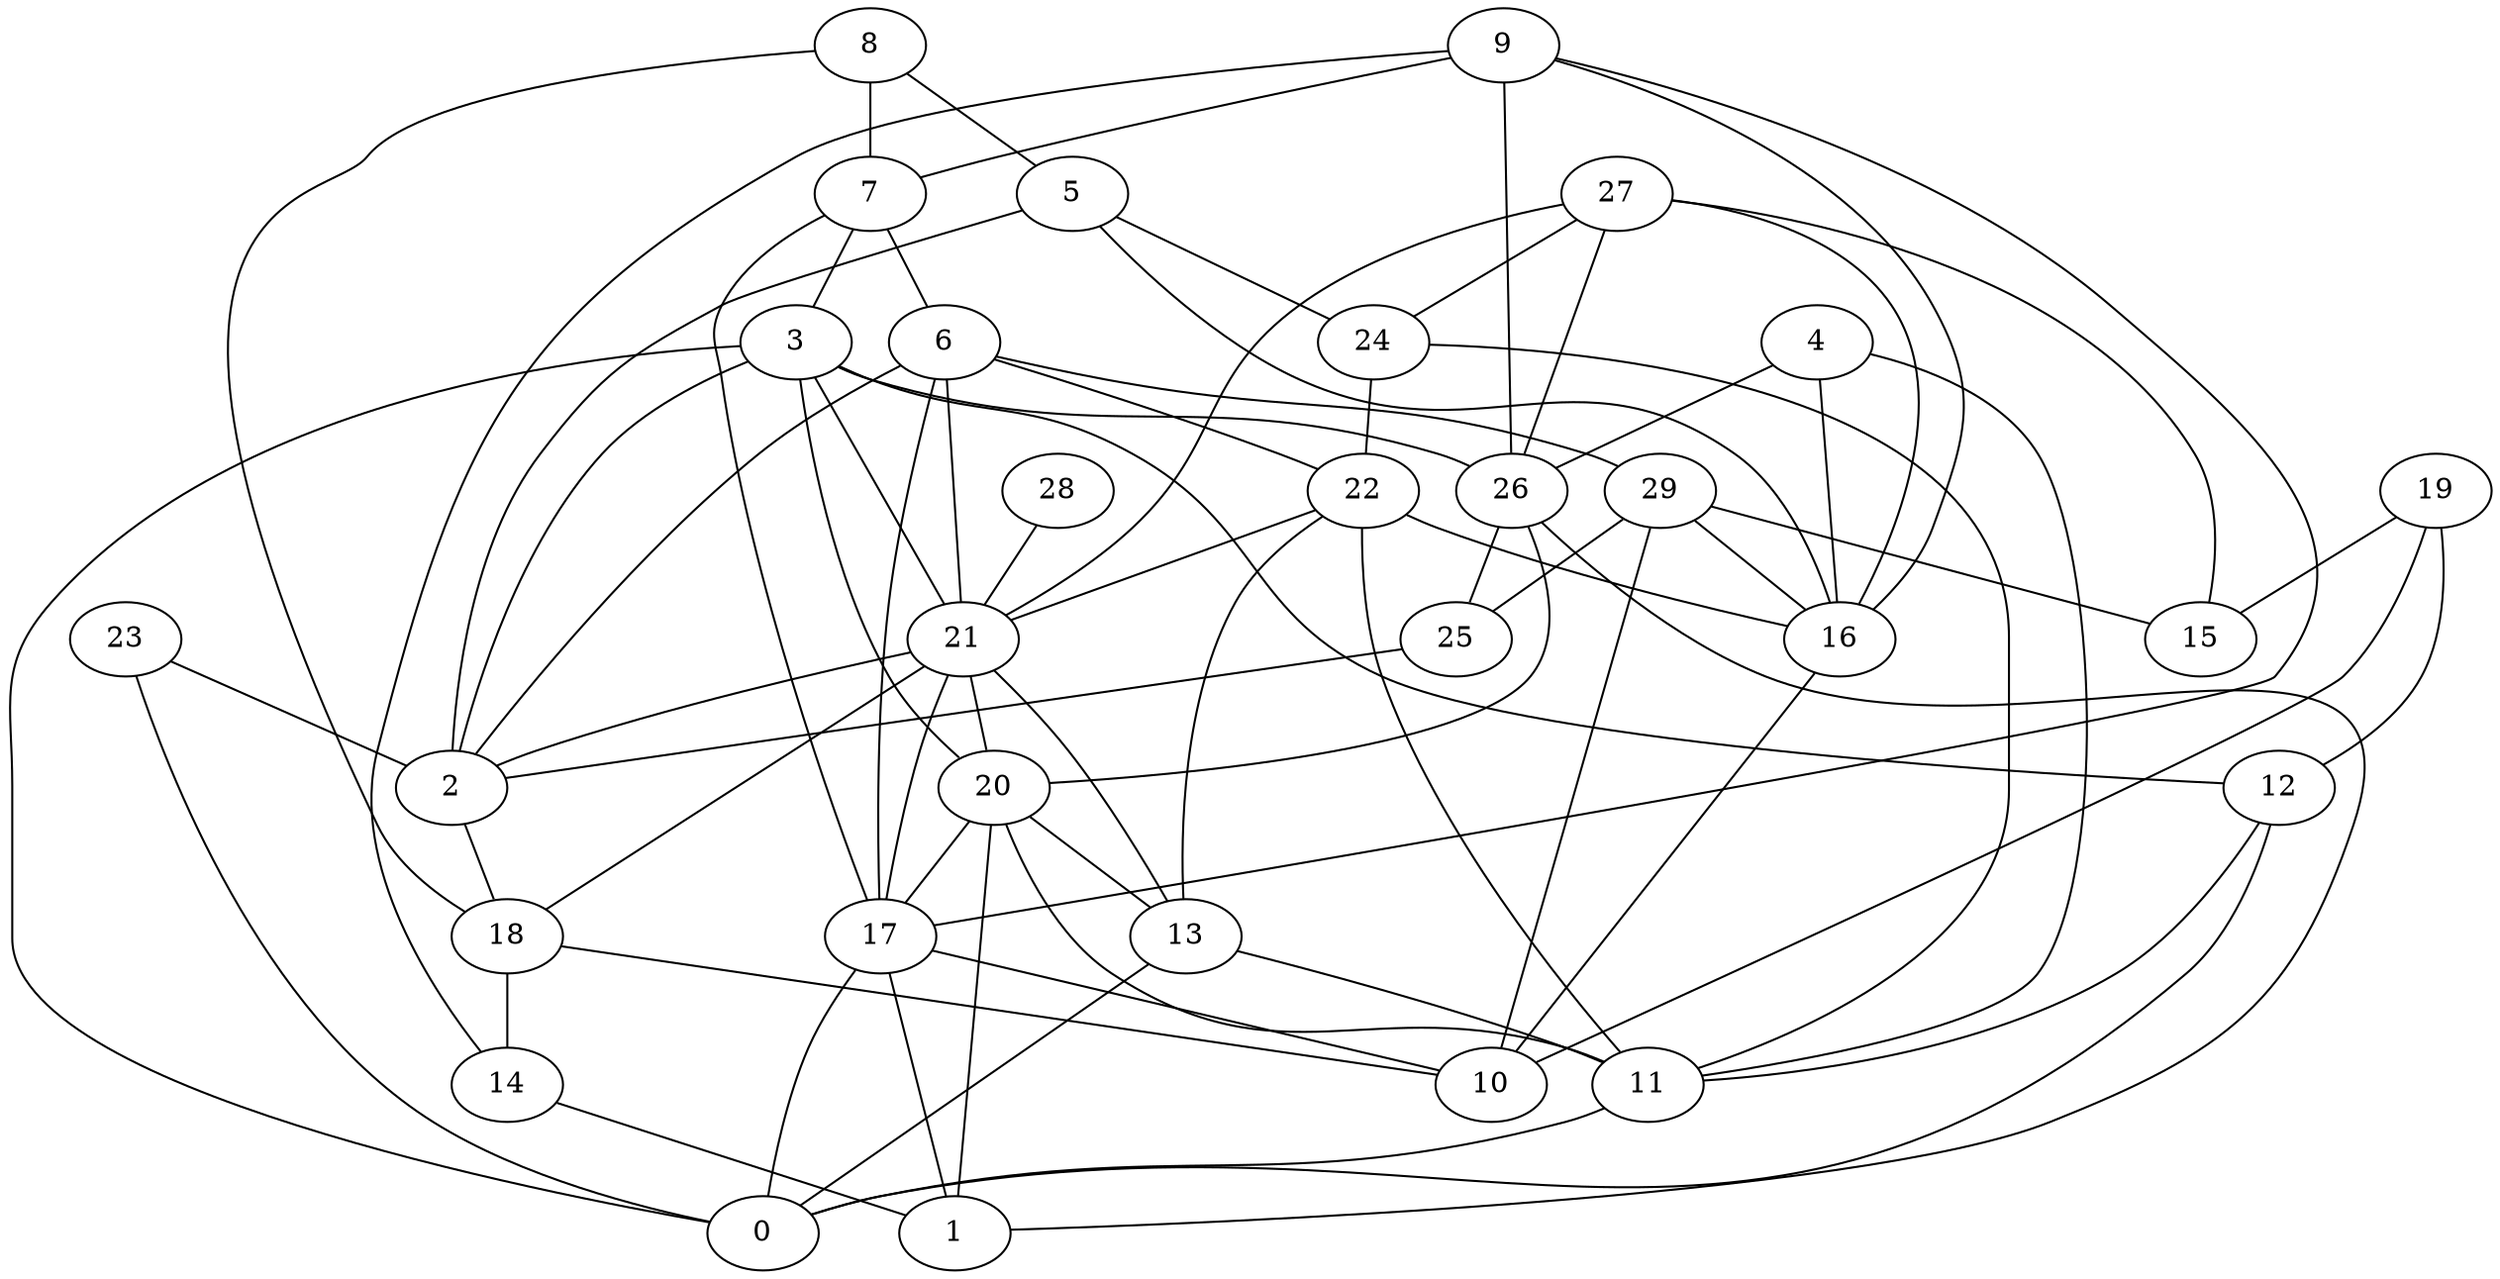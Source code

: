 digraph GG_graph {

subgraph G_graph {
edge [color = black]
"20" -> "1" [dir = none]
"13" -> "11" [dir = none]
"29" -> "15" [dir = none]
"19" -> "15" [dir = none]
"19" -> "12" [dir = none]
"28" -> "21" [dir = none]
"9" -> "14" [dir = none]
"9" -> "17" [dir = none]
"9" -> "26" [dir = none]
"17" -> "10" [dir = none]
"12" -> "0" [dir = none]
"6" -> "22" [dir = none]
"3" -> "12" [dir = none]
"3" -> "26" [dir = none]
"3" -> "21" [dir = none]
"21" -> "13" [dir = none]
"21" -> "18" [dir = none]
"21" -> "2" [dir = none]
"23" -> "2" [dir = none]
"26" -> "25" [dir = none]
"26" -> "1" [dir = none]
"8" -> "5" [dir = none]
"8" -> "7" [dir = none]
"7" -> "6" [dir = none]
"7" -> "3" [dir = none]
"27" -> "24" [dir = none]
"5" -> "16" [dir = none]
"24" -> "11" [dir = none]
"4" -> "16" [dir = none]
"27" -> "15" [dir = none]
"9" -> "16" [dir = none]
"6" -> "29" [dir = none]
"16" -> "10" [dir = none]
"29" -> "25" [dir = none]
"19" -> "10" [dir = none]
"3" -> "2" [dir = none]
"4" -> "11" [dir = none]
"13" -> "0" [dir = none]
"6" -> "17" [dir = none]
"6" -> "21" [dir = none]
"27" -> "26" [dir = none]
"23" -> "0" [dir = none]
"7" -> "17" [dir = none]
"18" -> "10" [dir = none]
"18" -> "14" [dir = none]
"25" -> "2" [dir = none]
"12" -> "11" [dir = none]
"21" -> "17" [dir = none]
"9" -> "7" [dir = none]
"20" -> "17" [dir = none]
"22" -> "16" [dir = none]
"2" -> "18" [dir = none]
"26" -> "20" [dir = none]
"22" -> "21" [dir = none]
"22" -> "11" [dir = none]
"4" -> "26" [dir = none]
"5" -> "24" [dir = none]
"6" -> "2" [dir = none]
"3" -> "20" [dir = none]
"17" -> "1" [dir = none]
"14" -> "1" [dir = none]
"20" -> "11" [dir = none]
"27" -> "21" [dir = none]
"8" -> "18" [dir = none]
"29" -> "16" [dir = none]
"22" -> "13" [dir = none]
"5" -> "2" [dir = none]
"27" -> "16" [dir = none]
"29" -> "10" [dir = none]
"24" -> "22" [dir = none]
"20" -> "13" [dir = none]
"17" -> "0" [dir = none]
"21" -> "20" [dir = none]
"3" -> "0" [dir = none]
"11" -> "0" [dir = none]
}

}
